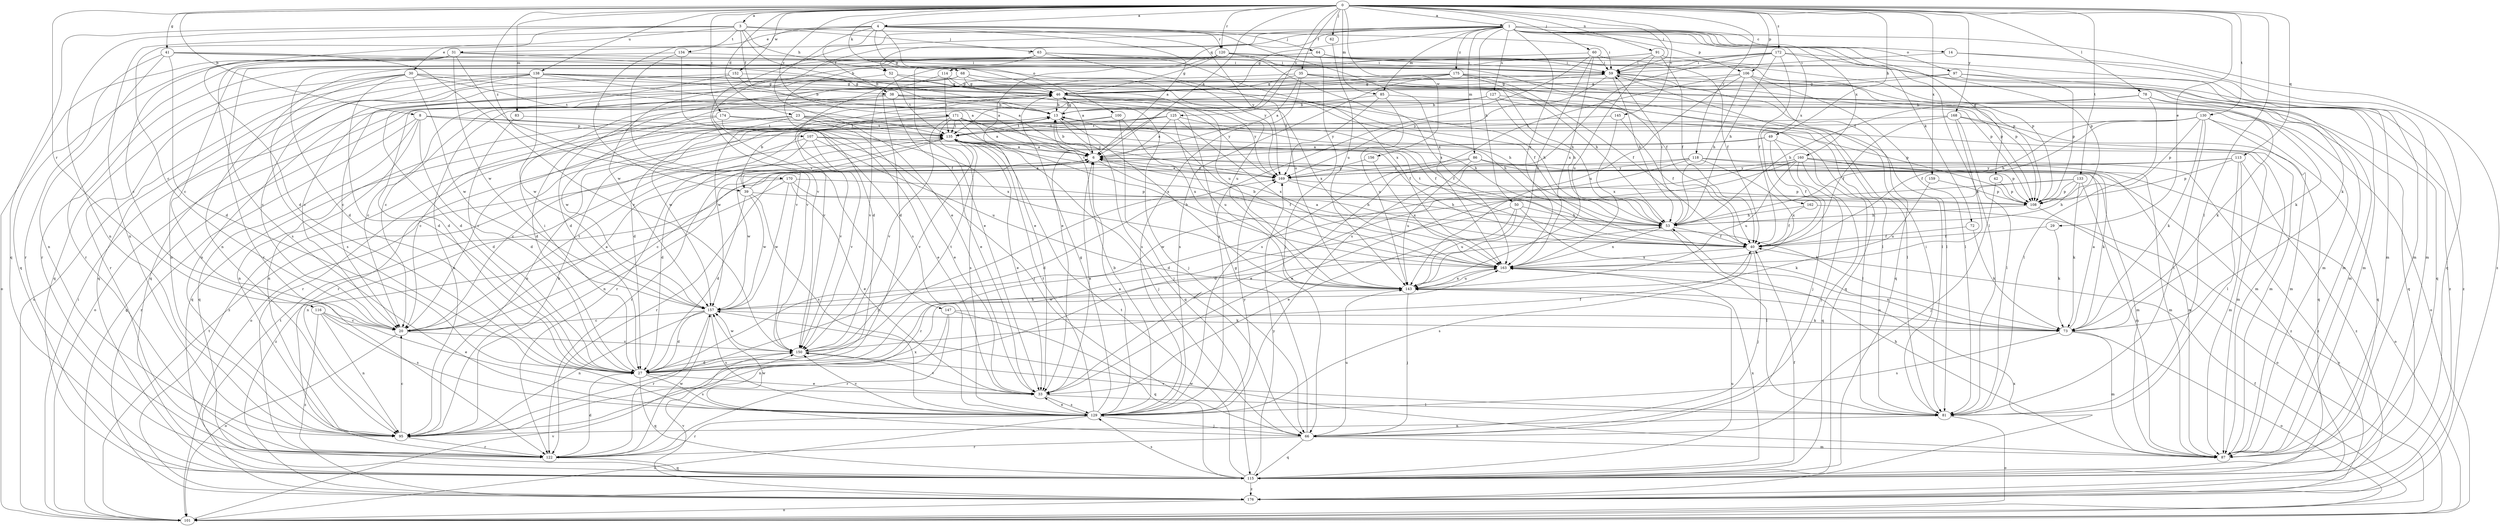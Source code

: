 strict digraph  {
0;
1;
3;
4;
6;
8;
13;
14;
20;
23;
27;
29;
30;
31;
33;
35;
38;
39;
40;
41;
42;
46;
49;
50;
52;
53;
59;
60;
62;
63;
64;
66;
68;
72;
73;
78;
81;
83;
85;
86;
87;
91;
95;
97;
100;
101;
106;
107;
108;
113;
114;
115;
116;
118;
120;
122;
125;
127;
129;
130;
133;
134;
135;
138;
143;
145;
147;
150;
152;
156;
157;
159;
160;
162;
163;
168;
169;
170;
171;
172;
174;
175;
176;
0 -> 1  [label=a];
0 -> 3  [label=a];
0 -> 4  [label=a];
0 -> 6  [label=a];
0 -> 8  [label=b];
0 -> 23  [label=d];
0 -> 29  [label=e];
0 -> 35  [label=f];
0 -> 41  [label=g];
0 -> 49  [label=h];
0 -> 59  [label=i];
0 -> 60  [label=j];
0 -> 62  [label=j];
0 -> 68  [label=k];
0 -> 78  [label=l];
0 -> 81  [label=l];
0 -> 83  [label=m];
0 -> 85  [label=m];
0 -> 91  [label=n];
0 -> 106  [label=p];
0 -> 113  [label=q];
0 -> 116  [label=r];
0 -> 118  [label=r];
0 -> 120  [label=r];
0 -> 125  [label=s];
0 -> 130  [label=t];
0 -> 133  [label=t];
0 -> 138  [label=u];
0 -> 145  [label=v];
0 -> 152  [label=w];
0 -> 156  [label=w];
0 -> 159  [label=x];
0 -> 168  [label=y];
0 -> 170  [label=z];
0 -> 171  [label=z];
0 -> 172  [label=z];
0 -> 174  [label=z];
1 -> 14  [label=c];
1 -> 20  [label=c];
1 -> 42  [label=g];
1 -> 46  [label=g];
1 -> 50  [label=h];
1 -> 52  [label=h];
1 -> 72  [label=k];
1 -> 81  [label=l];
1 -> 85  [label=m];
1 -> 86  [label=m];
1 -> 97  [label=o];
1 -> 106  [label=p];
1 -> 114  [label=q];
1 -> 127  [label=s];
1 -> 147  [label=v];
1 -> 150  [label=v];
1 -> 160  [label=x];
1 -> 162  [label=x];
1 -> 163  [label=x];
1 -> 175  [label=z];
1 -> 176  [label=z];
3 -> 13  [label=b];
3 -> 27  [label=d];
3 -> 30  [label=e];
3 -> 38  [label=f];
3 -> 52  [label=h];
3 -> 59  [label=i];
3 -> 63  [label=j];
3 -> 95  [label=n];
3 -> 115  [label=q];
3 -> 134  [label=t];
4 -> 6  [label=a];
4 -> 31  [label=e];
4 -> 33  [label=e];
4 -> 38  [label=f];
4 -> 39  [label=f];
4 -> 46  [label=g];
4 -> 64  [label=j];
4 -> 95  [label=n];
4 -> 100  [label=o];
4 -> 120  [label=r];
4 -> 163  [label=x];
4 -> 169  [label=y];
6 -> 13  [label=b];
6 -> 39  [label=f];
6 -> 40  [label=f];
6 -> 87  [label=m];
6 -> 157  [label=w];
6 -> 169  [label=y];
8 -> 27  [label=d];
8 -> 66  [label=j];
8 -> 95  [label=n];
8 -> 107  [label=p];
8 -> 115  [label=q];
8 -> 163  [label=x];
8 -> 176  [label=z];
13 -> 46  [label=g];
13 -> 95  [label=n];
13 -> 108  [label=p];
13 -> 115  [label=q];
13 -> 135  [label=t];
14 -> 59  [label=i];
14 -> 87  [label=m];
14 -> 115  [label=q];
20 -> 6  [label=a];
20 -> 101  [label=o];
20 -> 135  [label=t];
20 -> 150  [label=v];
23 -> 20  [label=c];
23 -> 33  [label=e];
23 -> 40  [label=f];
23 -> 87  [label=m];
23 -> 115  [label=q];
23 -> 122  [label=r];
23 -> 135  [label=t];
27 -> 33  [label=e];
27 -> 53  [label=h];
27 -> 59  [label=i];
27 -> 115  [label=q];
27 -> 129  [label=s];
29 -> 40  [label=f];
29 -> 73  [label=k];
30 -> 6  [label=a];
30 -> 27  [label=d];
30 -> 46  [label=g];
30 -> 115  [label=q];
30 -> 122  [label=r];
30 -> 129  [label=s];
30 -> 135  [label=t];
30 -> 157  [label=w];
31 -> 13  [label=b];
31 -> 20  [label=c];
31 -> 59  [label=i];
31 -> 101  [label=o];
31 -> 129  [label=s];
31 -> 150  [label=v];
31 -> 157  [label=w];
33 -> 6  [label=a];
33 -> 81  [label=l];
33 -> 129  [label=s];
33 -> 150  [label=v];
35 -> 6  [label=a];
35 -> 27  [label=d];
35 -> 46  [label=g];
35 -> 53  [label=h];
35 -> 81  [label=l];
35 -> 115  [label=q];
35 -> 129  [label=s];
38 -> 13  [label=b];
38 -> 27  [label=d];
38 -> 33  [label=e];
38 -> 53  [label=h];
38 -> 73  [label=k];
38 -> 157  [label=w];
38 -> 169  [label=y];
39 -> 6  [label=a];
39 -> 13  [label=b];
39 -> 27  [label=d];
39 -> 73  [label=k];
39 -> 129  [label=s];
39 -> 157  [label=w];
40 -> 6  [label=a];
40 -> 66  [label=j];
40 -> 129  [label=s];
40 -> 163  [label=x];
41 -> 27  [label=d];
41 -> 59  [label=i];
41 -> 95  [label=n];
41 -> 122  [label=r];
41 -> 150  [label=v];
41 -> 169  [label=y];
42 -> 66  [label=j];
42 -> 108  [label=p];
46 -> 13  [label=b];
46 -> 20  [label=c];
46 -> 27  [label=d];
46 -> 53  [label=h];
46 -> 66  [label=j];
46 -> 101  [label=o];
46 -> 157  [label=w];
46 -> 163  [label=x];
46 -> 169  [label=y];
49 -> 6  [label=a];
49 -> 40  [label=f];
49 -> 66  [label=j];
49 -> 81  [label=l];
49 -> 95  [label=n];
50 -> 33  [label=e];
50 -> 53  [label=h];
50 -> 73  [label=k];
50 -> 122  [label=r];
50 -> 143  [label=u];
52 -> 20  [label=c];
52 -> 40  [label=f];
52 -> 46  [label=g];
52 -> 135  [label=t];
53 -> 40  [label=f];
53 -> 59  [label=i];
53 -> 81  [label=l];
53 -> 135  [label=t];
53 -> 163  [label=x];
59 -> 46  [label=g];
59 -> 53  [label=h];
59 -> 81  [label=l];
59 -> 87  [label=m];
59 -> 108  [label=p];
59 -> 169  [label=y];
60 -> 40  [label=f];
60 -> 59  [label=i];
60 -> 95  [label=n];
60 -> 129  [label=s];
60 -> 143  [label=u];
60 -> 163  [label=x];
62 -> 143  [label=u];
63 -> 33  [label=e];
63 -> 59  [label=i];
63 -> 122  [label=r];
63 -> 143  [label=u];
63 -> 163  [label=x];
64 -> 27  [label=d];
64 -> 59  [label=i];
64 -> 66  [label=j];
64 -> 73  [label=k];
64 -> 108  [label=p];
64 -> 122  [label=r];
66 -> 46  [label=g];
66 -> 87  [label=m];
66 -> 115  [label=q];
66 -> 122  [label=r];
66 -> 143  [label=u];
66 -> 157  [label=w];
68 -> 20  [label=c];
68 -> 27  [label=d];
68 -> 46  [label=g];
68 -> 81  [label=l];
68 -> 87  [label=m];
68 -> 95  [label=n];
68 -> 143  [label=u];
72 -> 40  [label=f];
72 -> 73  [label=k];
73 -> 6  [label=a];
73 -> 87  [label=m];
73 -> 101  [label=o];
73 -> 129  [label=s];
73 -> 143  [label=u];
73 -> 163  [label=x];
78 -> 13  [label=b];
78 -> 53  [label=h];
78 -> 81  [label=l];
78 -> 87  [label=m];
78 -> 115  [label=q];
81 -> 59  [label=i];
81 -> 95  [label=n];
81 -> 101  [label=o];
81 -> 150  [label=v];
83 -> 27  [label=d];
83 -> 135  [label=t];
85 -> 13  [label=b];
85 -> 101  [label=o];
85 -> 143  [label=u];
85 -> 169  [label=y];
86 -> 33  [label=e];
86 -> 108  [label=p];
86 -> 143  [label=u];
86 -> 169  [label=y];
86 -> 176  [label=z];
87 -> 53  [label=h];
87 -> 157  [label=w];
91 -> 27  [label=d];
91 -> 40  [label=f];
91 -> 59  [label=i];
91 -> 108  [label=p];
91 -> 143  [label=u];
91 -> 157  [label=w];
95 -> 13  [label=b];
95 -> 20  [label=c];
95 -> 122  [label=r];
95 -> 163  [label=x];
95 -> 169  [label=y];
97 -> 46  [label=g];
97 -> 87  [label=m];
97 -> 108  [label=p];
97 -> 135  [label=t];
97 -> 176  [label=z];
100 -> 66  [label=j];
100 -> 135  [label=t];
100 -> 150  [label=v];
100 -> 163  [label=x];
101 -> 40  [label=f];
101 -> 46  [label=g];
101 -> 59  [label=i];
101 -> 135  [label=t];
101 -> 150  [label=v];
106 -> 46  [label=g];
106 -> 53  [label=h];
106 -> 81  [label=l];
106 -> 108  [label=p];
106 -> 115  [label=q];
106 -> 129  [label=s];
106 -> 143  [label=u];
107 -> 6  [label=a];
107 -> 20  [label=c];
107 -> 27  [label=d];
107 -> 87  [label=m];
107 -> 143  [label=u];
107 -> 150  [label=v];
108 -> 53  [label=h];
108 -> 101  [label=o];
113 -> 81  [label=l];
113 -> 87  [label=m];
113 -> 108  [label=p];
113 -> 122  [label=r];
113 -> 169  [label=y];
113 -> 176  [label=z];
114 -> 6  [label=a];
114 -> 46  [label=g];
114 -> 135  [label=t];
114 -> 150  [label=v];
115 -> 40  [label=f];
115 -> 129  [label=s];
115 -> 135  [label=t];
115 -> 143  [label=u];
115 -> 163  [label=x];
115 -> 169  [label=y];
115 -> 176  [label=z];
116 -> 20  [label=c];
116 -> 33  [label=e];
116 -> 95  [label=n];
116 -> 129  [label=s];
116 -> 176  [label=z];
118 -> 20  [label=c];
118 -> 27  [label=d];
118 -> 87  [label=m];
118 -> 101  [label=o];
118 -> 163  [label=x];
118 -> 169  [label=y];
120 -> 20  [label=c];
120 -> 33  [label=e];
120 -> 40  [label=f];
120 -> 46  [label=g];
120 -> 59  [label=i];
120 -> 87  [label=m];
120 -> 122  [label=r];
120 -> 163  [label=x];
122 -> 27  [label=d];
122 -> 115  [label=q];
122 -> 157  [label=w];
125 -> 6  [label=a];
125 -> 40  [label=f];
125 -> 101  [label=o];
125 -> 122  [label=r];
125 -> 135  [label=t];
125 -> 143  [label=u];
125 -> 163  [label=x];
127 -> 13  [label=b];
127 -> 53  [label=h];
127 -> 81  [label=l];
127 -> 95  [label=n];
127 -> 115  [label=q];
127 -> 157  [label=w];
129 -> 6  [label=a];
129 -> 13  [label=b];
129 -> 33  [label=e];
129 -> 46  [label=g];
129 -> 66  [label=j];
129 -> 101  [label=o];
129 -> 122  [label=r];
129 -> 135  [label=t];
129 -> 150  [label=v];
129 -> 169  [label=y];
130 -> 40  [label=f];
130 -> 53  [label=h];
130 -> 73  [label=k];
130 -> 81  [label=l];
130 -> 87  [label=m];
130 -> 108  [label=p];
130 -> 115  [label=q];
130 -> 135  [label=t];
133 -> 27  [label=d];
133 -> 53  [label=h];
133 -> 73  [label=k];
133 -> 87  [label=m];
133 -> 108  [label=p];
133 -> 157  [label=w];
134 -> 59  [label=i];
134 -> 115  [label=q];
134 -> 129  [label=s];
134 -> 150  [label=v];
135 -> 6  [label=a];
135 -> 33  [label=e];
135 -> 66  [label=j];
135 -> 122  [label=r];
135 -> 150  [label=v];
138 -> 6  [label=a];
138 -> 13  [label=b];
138 -> 20  [label=c];
138 -> 46  [label=g];
138 -> 73  [label=k];
138 -> 95  [label=n];
138 -> 101  [label=o];
138 -> 115  [label=q];
138 -> 143  [label=u];
138 -> 157  [label=w];
143 -> 13  [label=b];
143 -> 66  [label=j];
143 -> 157  [label=w];
143 -> 163  [label=x];
145 -> 40  [label=f];
145 -> 135  [label=t];
145 -> 163  [label=x];
147 -> 73  [label=k];
147 -> 95  [label=n];
147 -> 115  [label=q];
147 -> 122  [label=r];
150 -> 27  [label=d];
150 -> 40  [label=f];
150 -> 135  [label=t];
150 -> 157  [label=w];
152 -> 6  [label=a];
152 -> 27  [label=d];
152 -> 46  [label=g];
152 -> 115  [label=q];
156 -> 163  [label=x];
156 -> 169  [label=y];
157 -> 20  [label=c];
157 -> 27  [label=d];
157 -> 73  [label=k];
157 -> 95  [label=n];
157 -> 122  [label=r];
157 -> 129  [label=s];
159 -> 108  [label=p];
159 -> 143  [label=u];
160 -> 27  [label=d];
160 -> 33  [label=e];
160 -> 66  [label=j];
160 -> 73  [label=k];
160 -> 87  [label=m];
160 -> 115  [label=q];
160 -> 143  [label=u];
160 -> 169  [label=y];
160 -> 176  [label=z];
162 -> 40  [label=f];
162 -> 53  [label=h];
162 -> 101  [label=o];
163 -> 13  [label=b];
163 -> 143  [label=u];
168 -> 40  [label=f];
168 -> 81  [label=l];
168 -> 87  [label=m];
168 -> 115  [label=q];
168 -> 135  [label=t];
168 -> 163  [label=x];
169 -> 6  [label=a];
169 -> 53  [label=h];
169 -> 108  [label=p];
169 -> 135  [label=t];
170 -> 33  [label=e];
170 -> 53  [label=h];
170 -> 95  [label=n];
170 -> 108  [label=p];
170 -> 157  [label=w];
170 -> 176  [label=z];
171 -> 6  [label=a];
171 -> 40  [label=f];
171 -> 53  [label=h];
171 -> 122  [label=r];
171 -> 129  [label=s];
171 -> 135  [label=t];
171 -> 150  [label=v];
171 -> 163  [label=x];
171 -> 169  [label=y];
171 -> 176  [label=z];
172 -> 27  [label=d];
172 -> 33  [label=e];
172 -> 40  [label=f];
172 -> 53  [label=h];
172 -> 59  [label=i];
172 -> 87  [label=m];
172 -> 108  [label=p];
172 -> 129  [label=s];
174 -> 20  [label=c];
174 -> 33  [label=e];
174 -> 53  [label=h];
174 -> 95  [label=n];
174 -> 135  [label=t];
175 -> 20  [label=c];
175 -> 40  [label=f];
175 -> 46  [label=g];
175 -> 53  [label=h];
175 -> 108  [label=p];
175 -> 129  [label=s];
175 -> 150  [label=v];
175 -> 176  [label=z];
176 -> 101  [label=o];
176 -> 135  [label=t];
176 -> 150  [label=v];
176 -> 163  [label=x];
}
